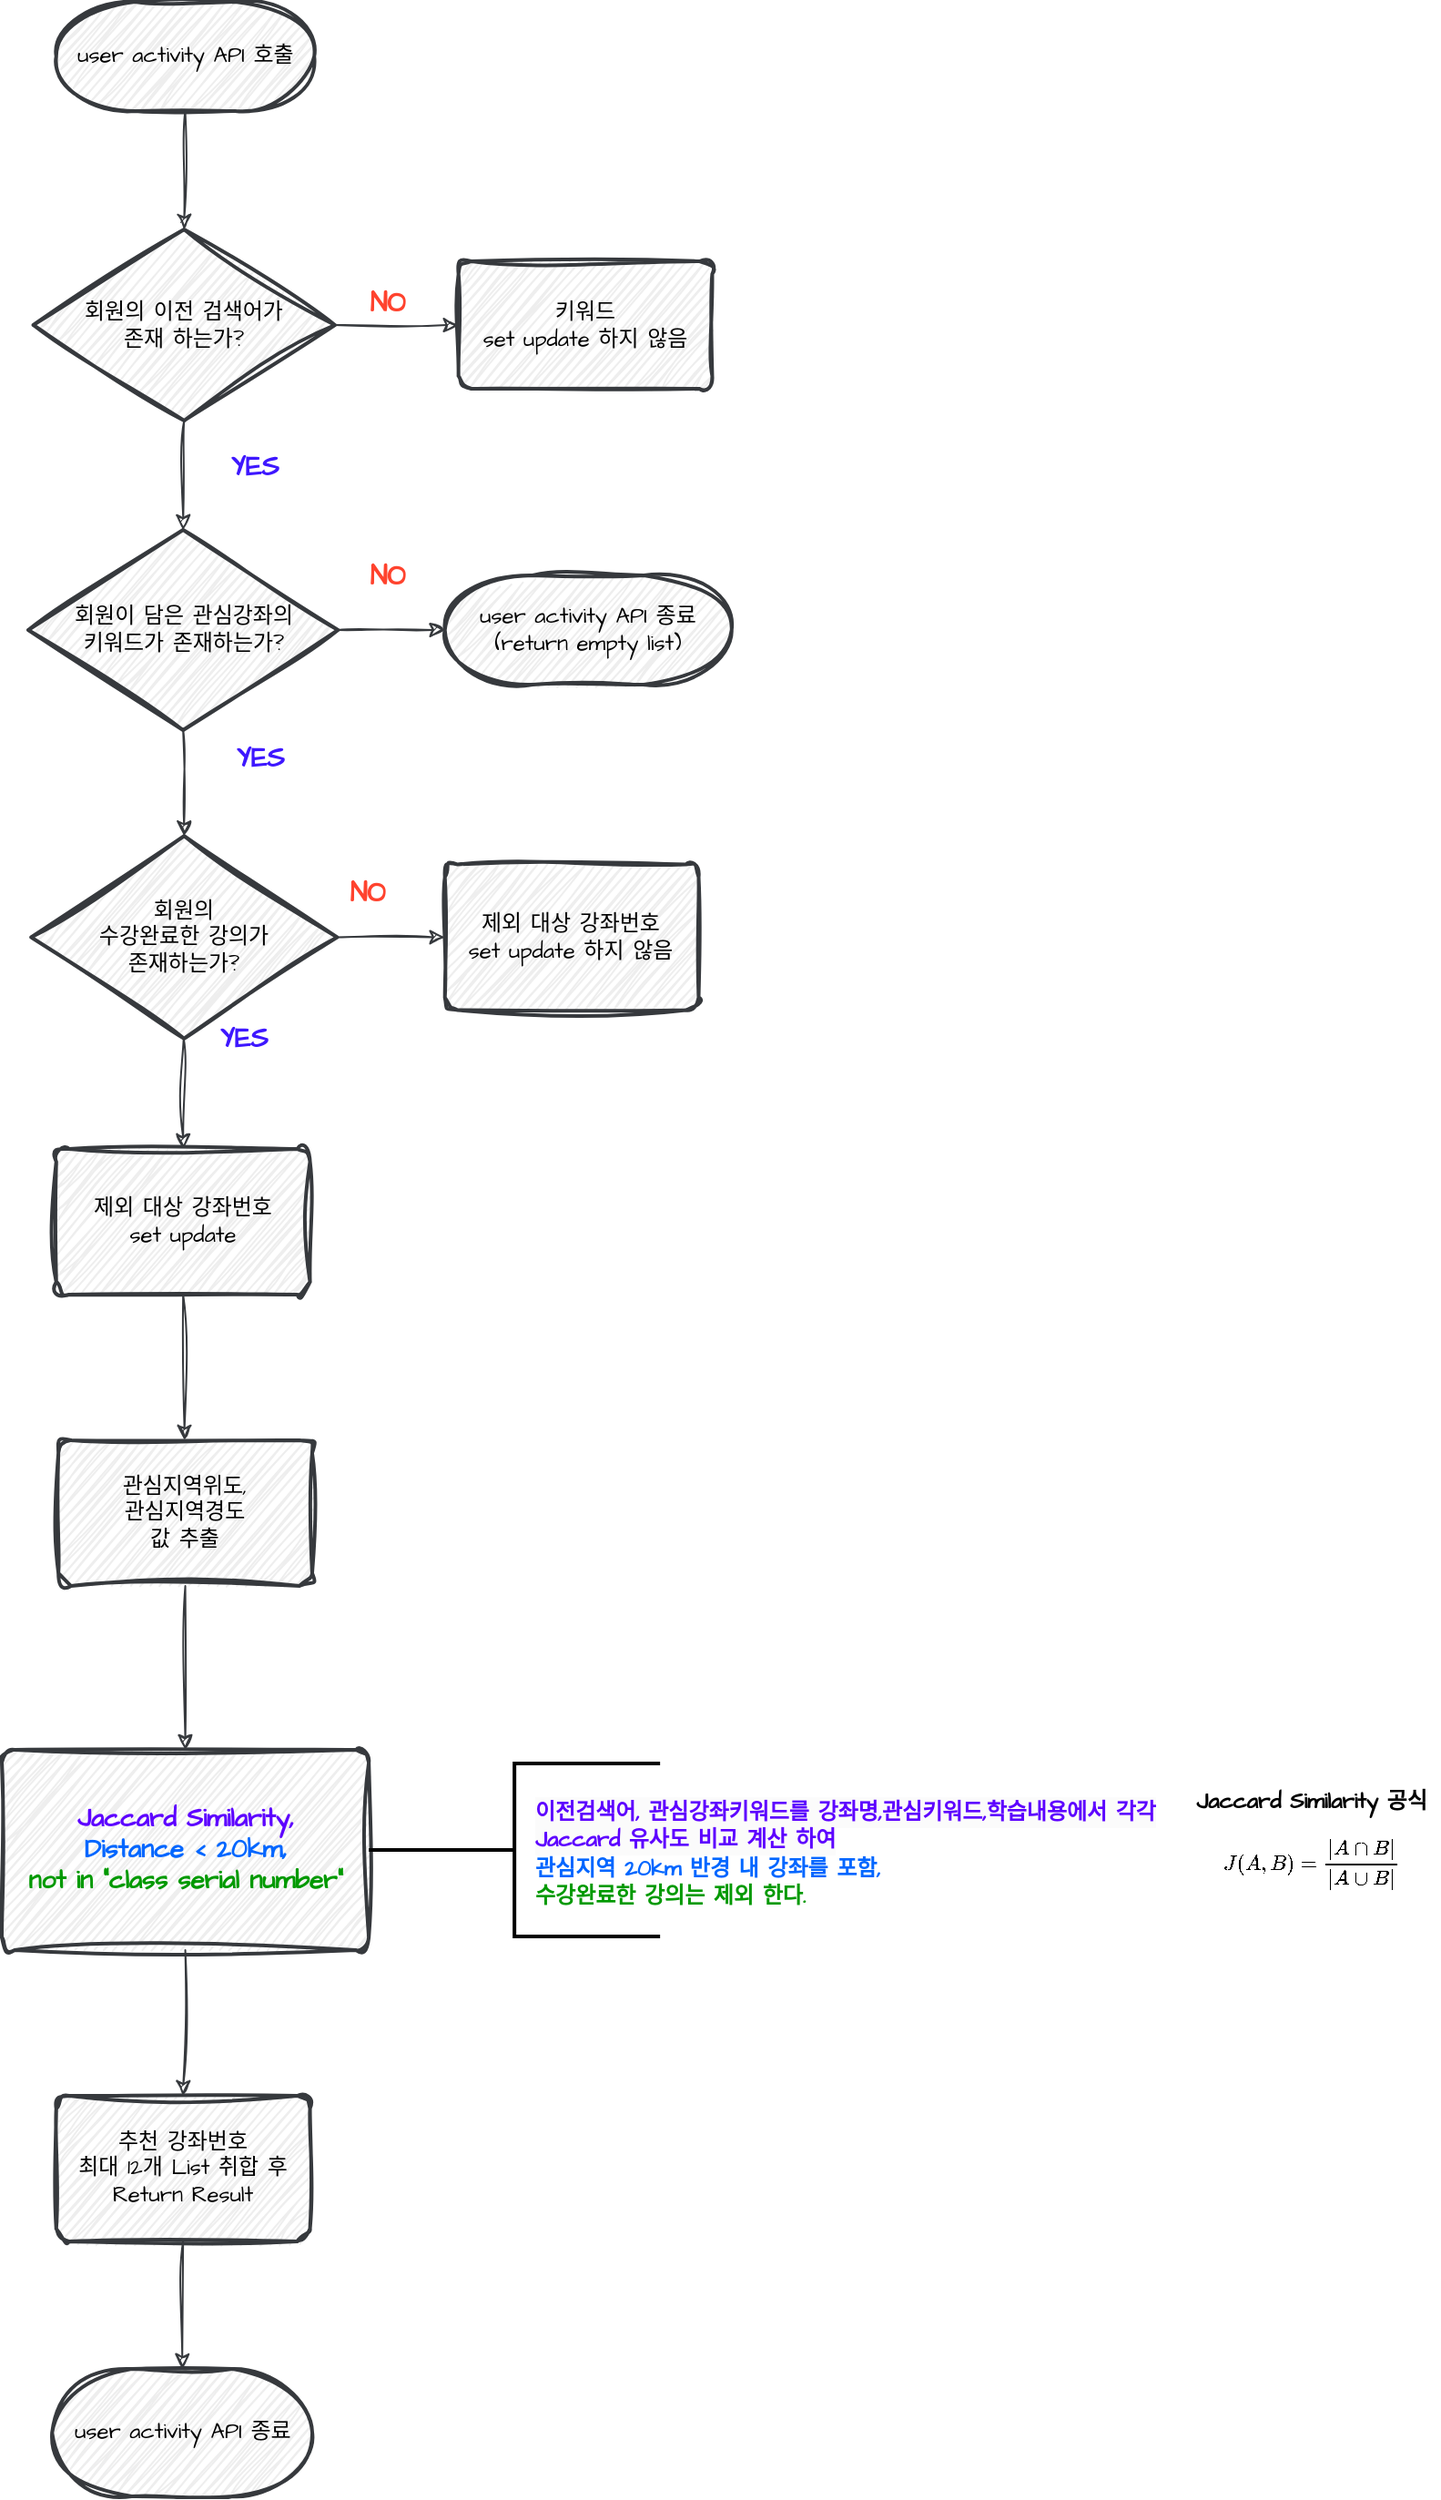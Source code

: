 <mxfile version="24.6.4" type="github">
  <diagram name="Page-1" id="2YBvvXClWsGukQMizWep">
    <mxGraphModel dx="1195" dy="2815" grid="1" gridSize="10" guides="1" tooltips="1" connect="1" arrows="1" fold="1" page="1" pageScale="1" pageWidth="850" pageHeight="1100" math="1" shadow="0">
      <root>
        <mxCell id="0" />
        <mxCell id="1" parent="0" />
        <mxCell id="5lkBCsI64QURFf4J93A5-30" value="user activity API 호출" style="strokeWidth=2;html=1;shape=mxgraph.flowchart.terminator;whiteSpace=wrap;sketch=1;hachureGap=4;jiggle=2;curveFitting=1;fontFamily=Architects Daughter;fontSource=https%3A%2F%2Ffonts.googleapis.com%2Fcss%3Ffamily%3DArchitects%2BDaughter;labelBackgroundColor=none;fontStyle=0;fillColor=#eeeeee;strokeColor=#36393d;" parent="1" vertex="1">
          <mxGeometry x="59.89" y="-2170" width="141.72" height="60" as="geometry" />
        </mxCell>
        <mxCell id="5lkBCsI64QURFf4J93A5-31" value="" style="endArrow=classic;html=1;rounded=0;sketch=1;hachureGap=4;jiggle=2;curveFitting=1;fontFamily=Architects Daughter;fontSource=https%3A%2F%2Ffonts.googleapis.com%2Fcss%3Ffamily%3DArchitects%2BDaughter;exitX=0.5;exitY=1;exitDx=0;exitDy=0;exitPerimeter=0;entryX=0.5;entryY=0;entryDx=0;entryDy=0;entryPerimeter=0;fillColor=#eeeeee;strokeColor=#36393d;" parent="1" source="5lkBCsI64QURFf4J93A5-30" target="5lkBCsI64QURFf4J93A5-32" edge="1">
          <mxGeometry width="50" height="50" relative="1" as="geometry">
            <mxPoint x="130.36" y="-2080" as="sourcePoint" />
            <mxPoint x="130.78" y="-2060" as="targetPoint" />
          </mxGeometry>
        </mxCell>
        <mxCell id="5lkBCsI64QURFf4J93A5-32" value="회원의 이전 검색어가&lt;div&gt;존재 하는가?&lt;/div&gt;" style="strokeWidth=2;html=1;shape=mxgraph.flowchart.decision;whiteSpace=wrap;sketch=1;hachureGap=4;jiggle=2;curveFitting=1;fontFamily=Architects Daughter;fontSource=https%3A%2F%2Ffonts.googleapis.com%2Fcss%3Ffamily%3DArchitects%2BDaughter;fillColor=#eeeeee;strokeColor=#36393d;" parent="1" vertex="1">
          <mxGeometry x="47.31" y="-2045" width="165.67" height="105" as="geometry" />
        </mxCell>
        <mxCell id="5lkBCsI64QURFf4J93A5-33" value="" style="endArrow=classic;html=1;rounded=0;sketch=1;hachureGap=4;jiggle=2;curveFitting=1;fontFamily=Architects Daughter;fontSource=https%3A%2F%2Ffonts.googleapis.com%2Fcss%3Ffamily%3DArchitects%2BDaughter;exitX=1;exitY=0.5;exitDx=0;exitDy=0;exitPerimeter=0;entryX=0;entryY=0.5;entryDx=0;entryDy=0;fillColor=#eeeeee;strokeColor=#36393d;" parent="1" source="5lkBCsI64QURFf4J93A5-32" target="5lkBCsI64QURFf4J93A5-59" edge="1">
          <mxGeometry width="50" height="50" relative="1" as="geometry">
            <mxPoint x="395.78" y="-1970" as="sourcePoint" />
            <mxPoint x="272.03" y="-2000" as="targetPoint" />
          </mxGeometry>
        </mxCell>
        <mxCell id="5lkBCsI64QURFf4J93A5-34" value="YES" style="text;html=1;align=center;verticalAlign=middle;whiteSpace=wrap;rounded=0;fontFamily=Architects Daughter;fontSource=https%3A%2F%2Ffonts.googleapis.com%2Fcss%3Ffamily%3DArchitects%2BDaughter;fontSize=15;fillColor=none;fontStyle=1;fontColor=#3E17FF;" parent="1" vertex="1">
          <mxGeometry x="139.29" y="-1930" width="60" height="30" as="geometry" />
        </mxCell>
        <mxCell id="5lkBCsI64QURFf4J93A5-35" value="" style="endArrow=classic;html=1;rounded=0;sketch=1;hachureGap=4;jiggle=2;curveFitting=1;fontFamily=Architects Daughter;fontSource=https%3A%2F%2Ffonts.googleapis.com%2Fcss%3Ffamily%3DArchitects%2BDaughter;exitX=0.5;exitY=1;exitDx=0;exitDy=0;exitPerimeter=0;entryX=0.5;entryY=0;entryDx=0;entryDy=0;entryPerimeter=0;fillColor=#eeeeee;strokeColor=#36393d;" parent="1" source="5lkBCsI64QURFf4J93A5-32" target="5lkBCsI64QURFf4J93A5-37" edge="1">
          <mxGeometry width="50" height="50" relative="1" as="geometry">
            <mxPoint x="205.78" y="-1995" as="sourcePoint" />
            <mxPoint x="131.03" y="-1920" as="targetPoint" />
          </mxGeometry>
        </mxCell>
        <mxCell id="5lkBCsI64QURFf4J93A5-37" value="회원이 담은 관심강좌의&lt;div&gt;키워드가 존재하는가?&lt;/div&gt;" style="strokeWidth=2;html=1;shape=mxgraph.flowchart.decision;whiteSpace=wrap;sketch=1;hachureGap=4;jiggle=2;curveFitting=1;fontFamily=Architects Daughter;fontSource=https%3A%2F%2Ffonts.googleapis.com%2Fcss%3Ffamily%3DArchitects%2BDaughter;fillColor=#eeeeee;strokeColor=#36393d;" parent="1" vertex="1">
          <mxGeometry x="44.52" y="-1880" width="170.15" height="110" as="geometry" />
        </mxCell>
        <mxCell id="5lkBCsI64QURFf4J93A5-38" value="" style="endArrow=classic;html=1;rounded=0;sketch=1;hachureGap=4;jiggle=2;curveFitting=1;fontFamily=Architects Daughter;fontSource=https%3A%2F%2Ffonts.googleapis.com%2Fcss%3Ffamily%3DArchitects%2BDaughter;exitX=1;exitY=0.5;exitDx=0;exitDy=0;exitPerimeter=0;entryX=0;entryY=0.5;entryDx=0;entryDy=0;entryPerimeter=0;fillColor=#eeeeee;strokeColor=#36393d;" parent="1" source="5lkBCsI64QURFf4J93A5-37" target="5lkBCsI64QURFf4J93A5-41" edge="1">
          <mxGeometry width="50" height="50" relative="1" as="geometry">
            <mxPoint x="463.36" y="-1937.5" as="sourcePoint" />
            <mxPoint x="273.36" y="-1843.5" as="targetPoint" />
          </mxGeometry>
        </mxCell>
        <mxCell id="5lkBCsI64QURFf4J93A5-39" value="NO" style="text;html=1;align=center;verticalAlign=middle;whiteSpace=wrap;rounded=0;fontFamily=Architects Daughter;fontSource=https%3A%2F%2Ffonts.googleapis.com%2Fcss%3Ffamily%3DArchitects%2BDaughter;fontSize=15;fillColor=none;fontStyle=1;fontColor=#FF432E;" parent="1" vertex="1">
          <mxGeometry x="212.03" y="-2020" width="60" height="30" as="geometry" />
        </mxCell>
        <mxCell id="5lkBCsI64QURFf4J93A5-41" value="user activity API&amp;nbsp;&lt;span style=&quot;background-color: initial;&quot;&gt;종료&lt;/span&gt;&lt;div&gt;&lt;span style=&quot;background-color: initial;&quot;&gt;(return empty list)&lt;/span&gt;&lt;/div&gt;" style="strokeWidth=2;html=1;shape=mxgraph.flowchart.terminator;whiteSpace=wrap;sketch=1;hachureGap=4;jiggle=2;curveFitting=1;fontFamily=Architects Daughter;fontSource=https%3A%2F%2Ffonts.googleapis.com%2Fcss%3Ffamily%3DArchitects%2BDaughter;fillColor=#eeeeee;strokeColor=#36393d;" parent="1" vertex="1">
          <mxGeometry x="273.36" y="-1855" width="157.5" height="60" as="geometry" />
        </mxCell>
        <mxCell id="5lkBCsI64QURFf4J93A5-42" value="&lt;div&gt;관심지역위도,&lt;/div&gt;&lt;div&gt;관심지역경도&lt;/div&gt;&lt;div&gt;값 추출&lt;/div&gt;" style="rounded=1;whiteSpace=wrap;html=1;absoluteArcSize=1;arcSize=14;strokeWidth=2;sketch=1;hachureGap=4;jiggle=2;curveFitting=1;fontFamily=Architects Daughter;fontSource=https%3A%2F%2Ffonts.googleapis.com%2Fcss%3Ffamily%3DArchitects%2BDaughter;fillColor=#eeeeee;strokeColor=#36393d;" parent="1" vertex="1">
          <mxGeometry x="61.09" y="-1380" width="139.38" height="80" as="geometry" />
        </mxCell>
        <mxCell id="5lkBCsI64QURFf4J93A5-43" value="" style="endArrow=classic;html=1;rounded=0;sketch=1;hachureGap=4;jiggle=2;curveFitting=1;fontFamily=Architects Daughter;fontSource=https%3A%2F%2Ffonts.googleapis.com%2Fcss%3Ffamily%3DArchitects%2BDaughter;fillColor=#eeeeee;strokeColor=#36393d;entryX=0.5;entryY=0;entryDx=0;entryDy=0;entryPerimeter=0;exitX=0.5;exitY=1;exitDx=0;exitDy=0;exitPerimeter=0;" parent="1" source="5lkBCsI64QURFf4J93A5-37" target="5lkBCsI64QURFf4J93A5-61" edge="1">
          <mxGeometry width="50" height="50" relative="1" as="geometry">
            <mxPoint x="130" y="-1620" as="sourcePoint" />
            <mxPoint x="130" y="-1520" as="targetPoint" />
          </mxGeometry>
        </mxCell>
        <mxCell id="5lkBCsI64QURFf4J93A5-49" value="&lt;font style=&quot;font-size: 14px;&quot; color=&quot;#5d00ff&quot;&gt;&lt;b style=&quot;&quot;&gt;Jaccard Similarity,&lt;/b&gt;&lt;/font&gt;&lt;div style=&quot;font-size: 14px;&quot;&gt;&lt;font style=&quot;font-size: 14px;&quot; color=&quot;#0066ff&quot;&gt;&lt;b&gt;Distance &amp;lt; 20km,&lt;/b&gt;&lt;/font&gt;&lt;/div&gt;&lt;div style=&quot;font-size: 14px;&quot;&gt;&lt;font style=&quot;font-size: 14px;&quot; color=&quot;#009900&quot;&gt;&lt;b style=&quot;&quot;&gt;not in &quot;class serial number&quot;&lt;/b&gt;&lt;/font&gt;&lt;/div&gt;" style="rounded=1;whiteSpace=wrap;html=1;absoluteArcSize=1;arcSize=14;strokeWidth=2;sketch=1;hachureGap=4;jiggle=2;curveFitting=1;fontFamily=Architects Daughter;fontSource=https%3A%2F%2Ffonts.googleapis.com%2Fcss%3Ffamily%3DArchitects%2BDaughter;fillColor=#eeeeee;strokeColor=#36393d;" parent="1" vertex="1">
          <mxGeometry x="30.0" y="-1210" width="201.57" height="110" as="geometry" />
        </mxCell>
        <mxCell id="5lkBCsI64QURFf4J93A5-51" value="" style="endArrow=classic;html=1;rounded=0;sketch=1;hachureGap=4;jiggle=2;curveFitting=1;fontFamily=Architects Daughter;fontSource=https%3A%2F%2Ffonts.googleapis.com%2Fcss%3Ffamily%3DArchitects%2BDaughter;exitX=0.5;exitY=1;exitDx=0;exitDy=0;entryX=0.5;entryY=0;entryDx=0;entryDy=0;fillColor=#eeeeee;strokeColor=#36393d;" parent="1" source="5lkBCsI64QURFf4J93A5-49" target="5lkBCsI64QURFf4J93A5-52" edge="1">
          <mxGeometry width="50" height="50" relative="1" as="geometry">
            <mxPoint x="129.18" y="-810" as="sourcePoint" />
            <mxPoint x="128.88" y="-770" as="targetPoint" />
          </mxGeometry>
        </mxCell>
        <mxCell id="5lkBCsI64QURFf4J93A5-52" value="추천 강좌번호&lt;div&gt;최대 12개&amp;nbsp;&lt;span style=&quot;background-color: initial;&quot;&gt;List 취합 후 Return Result&lt;/span&gt;&lt;/div&gt;" style="rounded=1;whiteSpace=wrap;html=1;absoluteArcSize=1;arcSize=14;strokeWidth=2;sketch=1;hachureGap=4;jiggle=2;curveFitting=1;fontFamily=Architects Daughter;fontSource=https%3A%2F%2Ffonts.googleapis.com%2Fcss%3Ffamily%3DArchitects%2BDaughter;fillColor=#eeeeee;strokeColor=#36393d;" parent="1" vertex="1">
          <mxGeometry x="59.89" y="-1020" width="139.38" height="80" as="geometry" />
        </mxCell>
        <mxCell id="5lkBCsI64QURFf4J93A5-53" value="NO" style="text;html=1;align=center;verticalAlign=middle;whiteSpace=wrap;rounded=0;fontFamily=Architects Daughter;fontSource=https%3A%2F%2Ffonts.googleapis.com%2Fcss%3Ffamily%3DArchitects%2BDaughter;fontSize=15;fillColor=none;fontStyle=1;fontColor=#FF432E;" parent="1" vertex="1">
          <mxGeometry x="212.03" y="-1870" width="60" height="30" as="geometry" />
        </mxCell>
        <mxCell id="5lkBCsI64QURFf4J93A5-55" value="YES" style="text;html=1;align=center;verticalAlign=middle;whiteSpace=wrap;rounded=0;fontFamily=Architects Daughter;fontSource=https%3A%2F%2Ffonts.googleapis.com%2Fcss%3Ffamily%3DArchitects%2BDaughter;fontSize=15;fillColor=none;fontStyle=1;fontColor=#3E17FF;" parent="1" vertex="1">
          <mxGeometry x="142.11" y="-1770" width="60" height="30" as="geometry" />
        </mxCell>
        <mxCell id="5lkBCsI64QURFf4J93A5-57" value="user activity API 종료" style="strokeWidth=2;html=1;shape=mxgraph.flowchart.terminator;whiteSpace=wrap;sketch=1;hachureGap=4;jiggle=2;curveFitting=1;fontFamily=Architects Daughter;fontSource=https%3A%2F%2Ffonts.googleapis.com%2Fcss%3Ffamily%3DArchitects%2BDaughter;labelBackgroundColor=none;fontStyle=0;fillColor=#eeeeee;strokeColor=#36393d;" parent="1" vertex="1">
          <mxGeometry x="57.61" y="-870" width="142.92" height="70" as="geometry" />
        </mxCell>
        <mxCell id="5lkBCsI64QURFf4J93A5-58" value="" style="endArrow=classic;html=1;rounded=0;sketch=1;hachureGap=4;jiggle=2;curveFitting=1;fontFamily=Architects Daughter;fontSource=https%3A%2F%2Ffonts.googleapis.com%2Fcss%3Ffamily%3DArchitects%2BDaughter;exitX=0.5;exitY=1;exitDx=0;exitDy=0;entryX=0.5;entryY=0;entryDx=0;entryDy=0;fillColor=#eeeeee;strokeColor=#36393d;entryPerimeter=0;" parent="1" source="5lkBCsI64QURFf4J93A5-52" target="5lkBCsI64QURFf4J93A5-57" edge="1">
          <mxGeometry width="50" height="50" relative="1" as="geometry">
            <mxPoint x="129.79" y="-660" as="sourcePoint" />
            <mxPoint x="129.79" y="-610" as="targetPoint" />
          </mxGeometry>
        </mxCell>
        <mxCell id="5lkBCsI64QURFf4J93A5-59" value="&lt;div&gt;키워드&lt;/div&gt;&lt;div&gt;set update 하지 않음&lt;/div&gt;" style="rounded=1;whiteSpace=wrap;html=1;absoluteArcSize=1;arcSize=14;strokeWidth=2;sketch=1;hachureGap=4;jiggle=2;curveFitting=1;fontFamily=Architects Daughter;fontSource=https%3A%2F%2Ffonts.googleapis.com%2Fcss%3Ffamily%3DArchitects%2BDaughter;fillColor=#eeeeee;strokeColor=#36393d;" parent="1" vertex="1">
          <mxGeometry x="280.84" y="-2027.5" width="139.38" height="70" as="geometry" />
        </mxCell>
        <mxCell id="5lkBCsI64QURFf4J93A5-61" value="회원의&lt;div&gt;수강완료한&amp;nbsp;&lt;span style=&quot;background-color: initial;&quot;&gt;강의가&lt;/span&gt;&lt;/div&gt;&lt;div&gt;&lt;span style=&quot;background-color: initial;&quot;&gt;존재하는가?&lt;/span&gt;&lt;/div&gt;" style="strokeWidth=2;html=1;shape=mxgraph.flowchart.decision;whiteSpace=wrap;sketch=1;hachureGap=4;jiggle=2;curveFitting=1;fontFamily=Architects Daughter;fontSource=https%3A%2F%2Ffonts.googleapis.com%2Fcss%3Ffamily%3DArchitects%2BDaughter;fillColor=#eeeeee;strokeColor=#36393d;" parent="1" vertex="1">
          <mxGeometry x="46.12" y="-1711.88" width="168.06" height="111.25" as="geometry" />
        </mxCell>
        <mxCell id="5lkBCsI64QURFf4J93A5-62" value="" style="endArrow=classic;html=1;rounded=0;sketch=1;hachureGap=4;jiggle=2;curveFitting=1;fontFamily=Architects Daughter;fontSource=https%3A%2F%2Ffonts.googleapis.com%2Fcss%3Ffamily%3DArchitects%2BDaughter;entryX=0.5;entryY=0;entryDx=0;entryDy=0;fillColor=#eeeeee;strokeColor=#36393d;" parent="1" source="5lkBCsI64QURFf4J93A5-61" target="5lkBCsI64QURFf4J93A5-65" edge="1">
          <mxGeometry width="50" height="50" relative="1" as="geometry">
            <mxPoint x="129.67" y="-1610" as="sourcePoint" />
            <mxPoint x="129.67" y="-1560" as="targetPoint" />
          </mxGeometry>
        </mxCell>
        <mxCell id="5lkBCsI64QURFf4J93A5-63" value="" style="endArrow=classic;html=1;rounded=0;sketch=1;hachureGap=4;jiggle=2;curveFitting=1;fontFamily=Architects Daughter;fontSource=https%3A%2F%2Ffonts.googleapis.com%2Fcss%3Ffamily%3DArchitects%2BDaughter;exitX=1;exitY=0.5;exitDx=0;exitDy=0;exitPerimeter=0;entryX=0;entryY=0.5;entryDx=0;entryDy=0;fillColor=#eeeeee;strokeColor=#36393d;" parent="1" source="5lkBCsI64QURFf4J93A5-61" target="5lkBCsI64QURFf4J93A5-64" edge="1">
          <mxGeometry width="50" height="50" relative="1" as="geometry">
            <mxPoint x="210.78" y="-1656.67" as="sourcePoint" />
            <mxPoint x="271.78" y="-1657" as="targetPoint" />
          </mxGeometry>
        </mxCell>
        <mxCell id="5lkBCsI64QURFf4J93A5-64" value="제외 대상 강좌번호&lt;div&gt;set update 하지 않음&lt;/div&gt;" style="rounded=1;whiteSpace=wrap;html=1;absoluteArcSize=1;arcSize=14;strokeWidth=2;sketch=1;hachureGap=4;jiggle=2;curveFitting=1;fontFamily=Architects Daughter;fontSource=https%3A%2F%2Ffonts.googleapis.com%2Fcss%3Ffamily%3DArchitects%2BDaughter;fillColor=#eeeeee;strokeColor=#36393d;" parent="1" vertex="1">
          <mxGeometry x="273.36" y="-1696.25" width="139.38" height="80" as="geometry" />
        </mxCell>
        <mxCell id="5lkBCsI64QURFf4J93A5-65" value="제외 대상 강좌번호&lt;div&gt;set update&lt;/div&gt;" style="rounded=1;whiteSpace=wrap;html=1;absoluteArcSize=1;arcSize=14;strokeWidth=2;sketch=1;hachureGap=4;jiggle=2;curveFitting=1;fontFamily=Architects Daughter;fontSource=https%3A%2F%2Ffonts.googleapis.com%2Fcss%3Ffamily%3DArchitects%2BDaughter;fillColor=#eeeeee;strokeColor=#36393d;" parent="1" vertex="1">
          <mxGeometry x="59.9" y="-1540" width="139.38" height="80" as="geometry" />
        </mxCell>
        <mxCell id="5lkBCsI64QURFf4J93A5-66" value="NO" style="text;html=1;align=center;verticalAlign=middle;whiteSpace=wrap;rounded=0;fontFamily=Architects Daughter;fontSource=https%3A%2F%2Ffonts.googleapis.com%2Fcss%3Ffamily%3DArchitects%2BDaughter;fontSize=15;fillColor=none;fontStyle=1;fontColor=#FF432E;" parent="1" vertex="1">
          <mxGeometry x="200.53" y="-1696.25" width="60" height="30" as="geometry" />
        </mxCell>
        <mxCell id="5lkBCsI64QURFf4J93A5-67" value="YES" style="text;html=1;align=center;verticalAlign=middle;whiteSpace=wrap;rounded=0;fontFamily=Architects Daughter;fontSource=https%3A%2F%2Ffonts.googleapis.com%2Fcss%3Ffamily%3DArchitects%2BDaughter;fontSize=15;fillColor=none;fontStyle=1;fontColor=#3E17FF;" parent="1" vertex="1">
          <mxGeometry x="133.03" y="-1616.25" width="60" height="30" as="geometry" />
        </mxCell>
        <mxCell id="5lkBCsI64QURFf4J93A5-68" value="" style="endArrow=classic;html=1;rounded=0;sketch=1;hachureGap=4;jiggle=2;curveFitting=1;fontFamily=Architects Daughter;fontSource=https%3A%2F%2Ffonts.googleapis.com%2Fcss%3Ffamily%3DArchitects%2BDaughter;exitX=0.5;exitY=1;exitDx=0;exitDy=0;fillColor=#eeeeee;strokeColor=#36393d;" parent="1" source="5lkBCsI64QURFf4J93A5-65" target="5lkBCsI64QURFf4J93A5-42" edge="1">
          <mxGeometry width="50" height="50" relative="1" as="geometry">
            <mxPoint x="120" y="-1450" as="sourcePoint" />
            <mxPoint x="130" y="-1390" as="targetPoint" />
          </mxGeometry>
        </mxCell>
        <mxCell id="5lkBCsI64QURFf4J93A5-70" value="" style="endArrow=classic;html=1;rounded=0;sketch=1;hachureGap=4;jiggle=2;curveFitting=1;fontFamily=Architects Daughter;fontSource=https%3A%2F%2Ffonts.googleapis.com%2Fcss%3Ffamily%3DArchitects%2BDaughter;exitX=0.5;exitY=1;exitDx=0;exitDy=0;fillColor=#eeeeee;strokeColor=#36393d;" parent="1" source="5lkBCsI64QURFf4J93A5-42" target="5lkBCsI64QURFf4J93A5-49" edge="1">
          <mxGeometry width="50" height="50" relative="1" as="geometry">
            <mxPoint x="600" y="-1420" as="sourcePoint" />
            <mxPoint x="600" y="-1340" as="targetPoint" />
          </mxGeometry>
        </mxCell>
        <mxCell id="itHvO3yv1iaRsfIF7ifD-1" value="&lt;div&gt;&lt;b&gt;Jaccard Similarity 공식&lt;/b&gt;&lt;/div&gt;\[&lt;br&gt;J(A, B) = \frac{|A \cap B|}{|A \cup B|}&lt;br&gt;\]" style="rounded=1;whiteSpace=wrap;html=1;absoluteArcSize=1;arcSize=14;strokeWidth=2;sketch=1;hachureGap=4;jiggle=2;curveFitting=1;fontFamily=Architects Daughter;fontSource=https%3A%2F%2Ffonts.googleapis.com%2Fcss%3Ffamily%3DArchitects%2BDaughter;fillColor=none;strokeColor=none;" vertex="1" parent="1">
          <mxGeometry x="680" y="-1195" width="139.38" height="80" as="geometry" />
        </mxCell>
        <mxCell id="itHvO3yv1iaRsfIF7ifD-2" value="" style="strokeWidth=2;html=1;shape=mxgraph.flowchart.annotation_2;align=left;labelPosition=right;pointerEvents=1;" vertex="1" parent="1">
          <mxGeometry x="231.57" y="-1202.5" width="160" height="95" as="geometry" />
        </mxCell>
        <mxCell id="itHvO3yv1iaRsfIF7ifD-3" value="&lt;font color=&quot;#5d00ff&quot; style=&quot;forced-color-adjust: none; font-family: &amp;quot;Architects Daughter&amp;quot;; font-size: 12px; font-style: normal; font-variant-ligatures: normal; font-variant-caps: normal; font-weight: 400; letter-spacing: normal; orphans: 2; text-align: center; text-indent: 0px; text-transform: none; widows: 2; word-spacing: 0px; -webkit-text-stroke-width: 0px; white-space: normal; background-color: rgb(251, 251, 251); text-decoration-thickness: initial; text-decoration-style: initial; text-decoration-color: initial;&quot;&gt;&lt;b style=&quot;forced-color-adjust: none;&quot;&gt;이전검색어, 관심강좌키워드를 강좌명,관심키워드,학습내용에서 각각 Jaccard 유사도 비교 계산 하여&lt;/b&gt;&lt;/font&gt;&lt;div&gt;&lt;font style=&quot;font-family: &amp;quot;Architects Daughter&amp;quot;; text-align: center;&quot; color=&quot;#0066ff&quot;&gt;&lt;b&gt;관심지역 20km 반경 내 강좌를 포함,&lt;/b&gt;&lt;/font&gt;&lt;/div&gt;&lt;div&gt;&lt;b style=&quot;color: rgb(0, 153, 0); background-color: initial; font-family: &amp;quot;Architects Daughter&amp;quot;; text-align: center;&quot;&gt;수강완료한 강의는 제외 한다.&lt;/b&gt;&lt;/div&gt;" style="text;whiteSpace=wrap;html=1;" vertex="1" parent="1">
          <mxGeometry x="320.95" y="-1190" width="349.05" height="70" as="geometry" />
        </mxCell>
      </root>
    </mxGraphModel>
  </diagram>
</mxfile>
